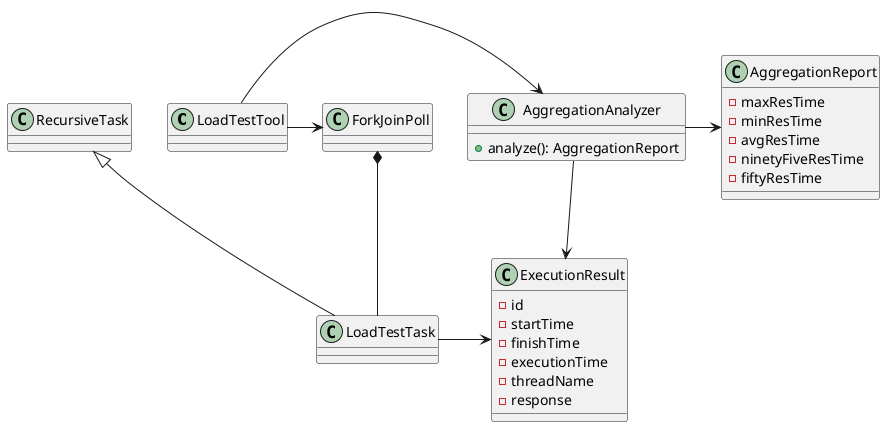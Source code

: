 @startuml
class LoadTestTool
class ForkJoinPoll
class LoadTestTask{

}
class ExecutionResult{
    -id
    -startTime
    -finishTime
    -executionTime
    -threadName
    -response
}
class AggregationReport{
    -maxResTime
    -minResTime
    -avgResTime
    -ninetyFiveResTime
    -fiftyResTime

}
class AggregationAnalyzer{
    +analyze(): AggregationReport
}
RecursiveTask <|--  LoadTestTask
ForkJoinPoll *-- LoadTestTask
LoadTestTool -> ForkJoinPoll
LoadTestTask -> ExecutionResult
AggregationAnalyzer -> ExecutionResult
AggregationAnalyzer -> AggregationReport
LoadTestTool -> AggregationAnalyzer
@enduml